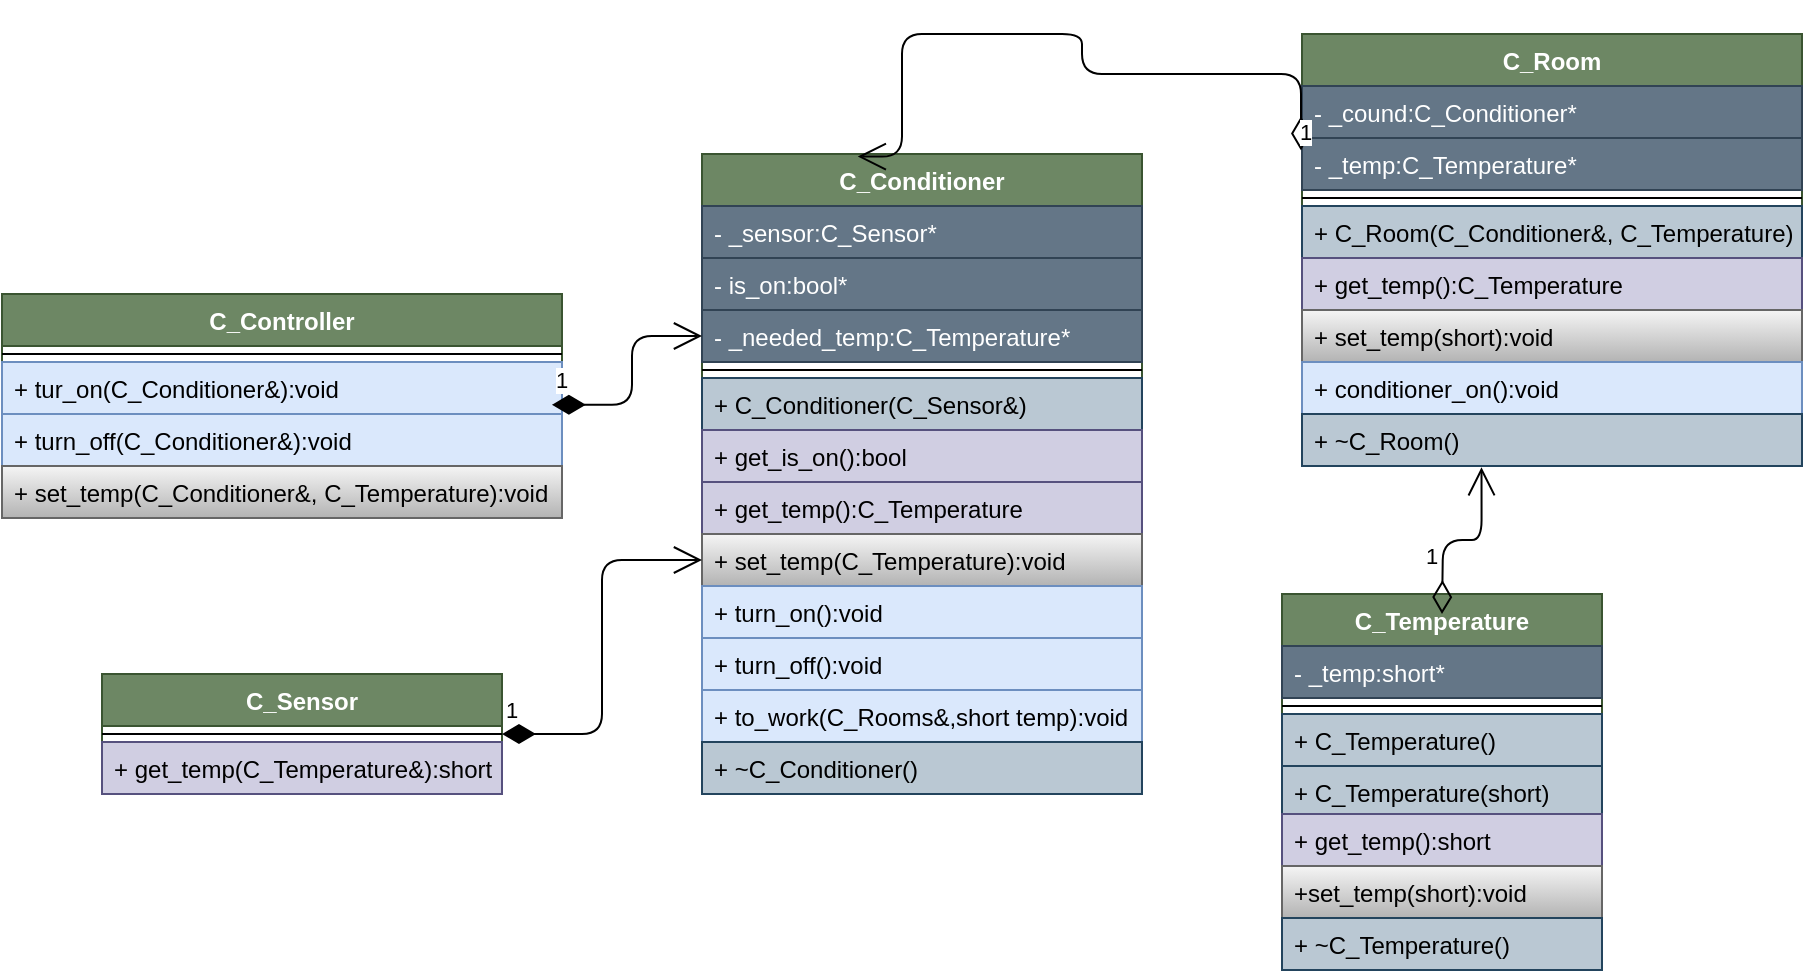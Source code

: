 <mxfile version="15.2.4" type="github">
  <diagram id="ZQxJ4kbrAzRHey3FRIob" name="Page-1">
    <mxGraphModel dx="1865" dy="489" grid="1" gridSize="10" guides="1" tooltips="1" connect="1" arrows="1" fold="1" page="1" pageScale="1" pageWidth="827" pageHeight="1169" math="0" shadow="0">
      <root>
        <mxCell id="0" />
        <mxCell id="1" parent="0" />
        <mxCell id="MPokxKRJXWADuJu9QTSA-1" value="C_Conditioner" style="swimlane;fontStyle=1;align=center;verticalAlign=top;childLayout=stackLayout;horizontal=1;startSize=26;horizontalStack=0;resizeParent=1;resizeParentMax=0;resizeLast=0;collapsible=1;marginBottom=0;fillColor=#6d8764;strokeColor=#3A5431;fontColor=#ffffff;" vertex="1" parent="1">
          <mxGeometry x="330" y="210" width="220" height="320" as="geometry" />
        </mxCell>
        <mxCell id="MPokxKRJXWADuJu9QTSA-2" value="- _sensor:C_Sensor*" style="text;strokeColor=#314354;fillColor=#647687;align=left;verticalAlign=top;spacingLeft=4;spacingRight=4;overflow=hidden;rotatable=0;points=[[0,0.5],[1,0.5]];portConstraint=eastwest;fontColor=#ffffff;" vertex="1" parent="MPokxKRJXWADuJu9QTSA-1">
          <mxGeometry y="26" width="220" height="26" as="geometry" />
        </mxCell>
        <mxCell id="MPokxKRJXWADuJu9QTSA-5" value="- is_on:bool*" style="text;strokeColor=#314354;fillColor=#647687;align=left;verticalAlign=top;spacingLeft=4;spacingRight=4;overflow=hidden;rotatable=0;points=[[0,0.5],[1,0.5]];portConstraint=eastwest;fontColor=#ffffff;" vertex="1" parent="MPokxKRJXWADuJu9QTSA-1">
          <mxGeometry y="52" width="220" height="26" as="geometry" />
        </mxCell>
        <mxCell id="MPokxKRJXWADuJu9QTSA-6" value="- _needed_temp:C_Temperature*" style="text;strokeColor=#314354;fillColor=#647687;align=left;verticalAlign=top;spacingLeft=4;spacingRight=4;overflow=hidden;rotatable=0;points=[[0,0.5],[1,0.5]];portConstraint=eastwest;fontColor=#ffffff;" vertex="1" parent="MPokxKRJXWADuJu9QTSA-1">
          <mxGeometry y="78" width="220" height="26" as="geometry" />
        </mxCell>
        <mxCell id="MPokxKRJXWADuJu9QTSA-3" value="" style="line;strokeWidth=1;fillColor=none;align=left;verticalAlign=middle;spacingTop=-1;spacingLeft=3;spacingRight=3;rotatable=0;labelPosition=right;points=[];portConstraint=eastwest;" vertex="1" parent="MPokxKRJXWADuJu9QTSA-1">
          <mxGeometry y="104" width="220" height="8" as="geometry" />
        </mxCell>
        <mxCell id="MPokxKRJXWADuJu9QTSA-7" value="+ C_Conditioner(C_Sensor&amp;)" style="text;strokeColor=#23445d;fillColor=#bac8d3;align=left;verticalAlign=top;spacingLeft=4;spacingRight=4;overflow=hidden;rotatable=0;points=[[0,0.5],[1,0.5]];portConstraint=eastwest;" vertex="1" parent="MPokxKRJXWADuJu9QTSA-1">
          <mxGeometry y="112" width="220" height="26" as="geometry" />
        </mxCell>
        <mxCell id="MPokxKRJXWADuJu9QTSA-8" value="+ get_is_on():bool" style="text;strokeColor=#56517e;fillColor=#d0cee2;align=left;verticalAlign=top;spacingLeft=4;spacingRight=4;overflow=hidden;rotatable=0;points=[[0,0.5],[1,0.5]];portConstraint=eastwest;" vertex="1" parent="MPokxKRJXWADuJu9QTSA-1">
          <mxGeometry y="138" width="220" height="26" as="geometry" />
        </mxCell>
        <mxCell id="MPokxKRJXWADuJu9QTSA-9" value="+ get_temp():C_Temperature" style="text;strokeColor=#56517e;fillColor=#d0cee2;align=left;verticalAlign=top;spacingLeft=4;spacingRight=4;overflow=hidden;rotatable=0;points=[[0,0.5],[1,0.5]];portConstraint=eastwest;" vertex="1" parent="MPokxKRJXWADuJu9QTSA-1">
          <mxGeometry y="164" width="220" height="26" as="geometry" />
        </mxCell>
        <mxCell id="MPokxKRJXWADuJu9QTSA-4" value="+ set_temp(C_Temperature):void" style="text;strokeColor=#666666;fillColor=#f5f5f5;align=left;verticalAlign=top;spacingLeft=4;spacingRight=4;overflow=hidden;rotatable=0;points=[[0,0.5],[1,0.5]];portConstraint=eastwest;gradientColor=#b3b3b3;" vertex="1" parent="MPokxKRJXWADuJu9QTSA-1">
          <mxGeometry y="190" width="220" height="26" as="geometry" />
        </mxCell>
        <mxCell id="MPokxKRJXWADuJu9QTSA-11" value="+ turn_on():void" style="text;strokeColor=#6c8ebf;fillColor=#dae8fc;align=left;verticalAlign=top;spacingLeft=4;spacingRight=4;overflow=hidden;rotatable=0;points=[[0,0.5],[1,0.5]];portConstraint=eastwest;" vertex="1" parent="MPokxKRJXWADuJu9QTSA-1">
          <mxGeometry y="216" width="220" height="26" as="geometry" />
        </mxCell>
        <mxCell id="MPokxKRJXWADuJu9QTSA-12" value="+ turn_off():void" style="text;strokeColor=#6c8ebf;fillColor=#dae8fc;align=left;verticalAlign=top;spacingLeft=4;spacingRight=4;overflow=hidden;rotatable=0;points=[[0,0.5],[1,0.5]];portConstraint=eastwest;" vertex="1" parent="MPokxKRJXWADuJu9QTSA-1">
          <mxGeometry y="242" width="220" height="26" as="geometry" />
        </mxCell>
        <mxCell id="MPokxKRJXWADuJu9QTSA-10" value="+ to_work(C_Rooms&amp;,short temp):void" style="text;strokeColor=#6c8ebf;fillColor=#dae8fc;align=left;verticalAlign=top;spacingLeft=4;spacingRight=4;overflow=hidden;rotatable=0;points=[[0,0.5],[1,0.5]];portConstraint=eastwest;" vertex="1" parent="MPokxKRJXWADuJu9QTSA-1">
          <mxGeometry y="268" width="220" height="26" as="geometry" />
        </mxCell>
        <mxCell id="MPokxKRJXWADuJu9QTSA-13" value="+ ~C_Conditioner()" style="text;strokeColor=#23445d;fillColor=#bac8d3;align=left;verticalAlign=top;spacingLeft=4;spacingRight=4;overflow=hidden;rotatable=0;points=[[0,0.5],[1,0.5]];portConstraint=eastwest;" vertex="1" parent="MPokxKRJXWADuJu9QTSA-1">
          <mxGeometry y="294" width="220" height="26" as="geometry" />
        </mxCell>
        <mxCell id="MPokxKRJXWADuJu9QTSA-15" value="C_Controller" style="swimlane;fontStyle=1;align=center;verticalAlign=top;childLayout=stackLayout;horizontal=1;startSize=26;horizontalStack=0;resizeParent=1;resizeParentMax=0;resizeLast=0;collapsible=1;marginBottom=0;fillColor=#6d8764;strokeColor=#3A5431;fontColor=#ffffff;" vertex="1" parent="1">
          <mxGeometry x="-20" y="280" width="280" height="112" as="geometry" />
        </mxCell>
        <mxCell id="MPokxKRJXWADuJu9QTSA-17" value="" style="line;strokeWidth=1;fillColor=none;align=left;verticalAlign=middle;spacingTop=-1;spacingLeft=3;spacingRight=3;rotatable=0;labelPosition=right;points=[];portConstraint=eastwest;" vertex="1" parent="MPokxKRJXWADuJu9QTSA-15">
          <mxGeometry y="26" width="280" height="8" as="geometry" />
        </mxCell>
        <mxCell id="MPokxKRJXWADuJu9QTSA-18" value="+ tur_on(C_Conditioner&amp;):void" style="text;strokeColor=#6c8ebf;fillColor=#dae8fc;align=left;verticalAlign=top;spacingLeft=4;spacingRight=4;overflow=hidden;rotatable=0;points=[[0,0.5],[1,0.5]];portConstraint=eastwest;" vertex="1" parent="MPokxKRJXWADuJu9QTSA-15">
          <mxGeometry y="34" width="280" height="26" as="geometry" />
        </mxCell>
        <mxCell id="MPokxKRJXWADuJu9QTSA-20" value="+ turn_off(C_Conditioner&amp;):void" style="text;strokeColor=#6c8ebf;fillColor=#dae8fc;align=left;verticalAlign=top;spacingLeft=4;spacingRight=4;overflow=hidden;rotatable=0;points=[[0,0.5],[1,0.5]];portConstraint=eastwest;" vertex="1" parent="MPokxKRJXWADuJu9QTSA-15">
          <mxGeometry y="60" width="280" height="26" as="geometry" />
        </mxCell>
        <mxCell id="MPokxKRJXWADuJu9QTSA-19" value="+ set_temp(C_Conditioner&amp;, C_Temperature):void" style="text;strokeColor=#666666;fillColor=#f5f5f5;align=left;verticalAlign=top;spacingLeft=4;spacingRight=4;overflow=hidden;rotatable=0;points=[[0,0.5],[1,0.5]];portConstraint=eastwest;gradientColor=#b3b3b3;" vertex="1" parent="MPokxKRJXWADuJu9QTSA-15">
          <mxGeometry y="86" width="280" height="26" as="geometry" />
        </mxCell>
        <mxCell id="MPokxKRJXWADuJu9QTSA-21" value="C_Sensor" style="swimlane;fontStyle=1;align=center;verticalAlign=top;childLayout=stackLayout;horizontal=1;startSize=26;horizontalStack=0;resizeParent=1;resizeParentMax=0;resizeLast=0;collapsible=1;marginBottom=0;fillColor=#6d8764;strokeColor=#3A5431;fontColor=#ffffff;" vertex="1" parent="1">
          <mxGeometry x="30" y="470" width="200" height="60" as="geometry" />
        </mxCell>
        <mxCell id="MPokxKRJXWADuJu9QTSA-23" value="" style="line;strokeWidth=1;fillColor=none;align=left;verticalAlign=middle;spacingTop=-1;spacingLeft=3;spacingRight=3;rotatable=0;labelPosition=right;points=[];portConstraint=eastwest;" vertex="1" parent="MPokxKRJXWADuJu9QTSA-21">
          <mxGeometry y="26" width="200" height="8" as="geometry" />
        </mxCell>
        <mxCell id="MPokxKRJXWADuJu9QTSA-24" value="+ get_temp(C_Temperature&amp;):short" style="text;strokeColor=#56517e;fillColor=#d0cee2;align=left;verticalAlign=top;spacingLeft=4;spacingRight=4;overflow=hidden;rotatable=0;points=[[0,0.5],[1,0.5]];portConstraint=eastwest;" vertex="1" parent="MPokxKRJXWADuJu9QTSA-21">
          <mxGeometry y="34" width="200" height="26" as="geometry" />
        </mxCell>
        <mxCell id="MPokxKRJXWADuJu9QTSA-25" value="C_Room" style="swimlane;fontStyle=1;align=center;verticalAlign=top;childLayout=stackLayout;horizontal=1;startSize=26;horizontalStack=0;resizeParent=1;resizeParentMax=0;resizeLast=0;collapsible=1;marginBottom=0;fillColor=#6d8764;strokeColor=#3A5431;fontColor=#ffffff;" vertex="1" parent="1">
          <mxGeometry x="630" y="150" width="250" height="216" as="geometry" />
        </mxCell>
        <mxCell id="MPokxKRJXWADuJu9QTSA-26" value="- _cound:C_Conditioner*" style="text;strokeColor=#314354;fillColor=#647687;align=left;verticalAlign=top;spacingLeft=4;spacingRight=4;overflow=hidden;rotatable=0;points=[[0,0.5],[1,0.5]];portConstraint=eastwest;fontColor=#ffffff;" vertex="1" parent="MPokxKRJXWADuJu9QTSA-25">
          <mxGeometry y="26" width="250" height="26" as="geometry" />
        </mxCell>
        <mxCell id="MPokxKRJXWADuJu9QTSA-29" value="- _temp:C_Temperature*" style="text;strokeColor=#314354;fillColor=#647687;align=left;verticalAlign=top;spacingLeft=4;spacingRight=4;overflow=hidden;rotatable=0;points=[[0,0.5],[1,0.5]];portConstraint=eastwest;fontColor=#ffffff;" vertex="1" parent="MPokxKRJXWADuJu9QTSA-25">
          <mxGeometry y="52" width="250" height="26" as="geometry" />
        </mxCell>
        <mxCell id="MPokxKRJXWADuJu9QTSA-27" value="" style="line;strokeWidth=1;fillColor=none;align=left;verticalAlign=middle;spacingTop=-1;spacingLeft=3;spacingRight=3;rotatable=0;labelPosition=right;points=[];portConstraint=eastwest;" vertex="1" parent="MPokxKRJXWADuJu9QTSA-25">
          <mxGeometry y="78" width="250" height="8" as="geometry" />
        </mxCell>
        <mxCell id="MPokxKRJXWADuJu9QTSA-30" value="+ C_Room(C_Conditioner&amp;, C_Temperature)" style="text;strokeColor=#23445d;fillColor=#bac8d3;align=left;verticalAlign=top;spacingLeft=4;spacingRight=4;overflow=hidden;rotatable=0;points=[[0,0.5],[1,0.5]];portConstraint=eastwest;" vertex="1" parent="MPokxKRJXWADuJu9QTSA-25">
          <mxGeometry y="86" width="250" height="26" as="geometry" />
        </mxCell>
        <mxCell id="MPokxKRJXWADuJu9QTSA-32" value="+ get_temp():C_Temperature" style="text;strokeColor=#56517e;fillColor=#d0cee2;align=left;verticalAlign=top;spacingLeft=4;spacingRight=4;overflow=hidden;rotatable=0;points=[[0,0.5],[1,0.5]];portConstraint=eastwest;" vertex="1" parent="MPokxKRJXWADuJu9QTSA-25">
          <mxGeometry y="112" width="250" height="26" as="geometry" />
        </mxCell>
        <mxCell id="MPokxKRJXWADuJu9QTSA-31" value="+ set_temp(short):void" style="text;strokeColor=#666666;fillColor=#f5f5f5;align=left;verticalAlign=top;spacingLeft=4;spacingRight=4;overflow=hidden;rotatable=0;points=[[0,0.5],[1,0.5]];portConstraint=eastwest;gradientColor=#b3b3b3;" vertex="1" parent="MPokxKRJXWADuJu9QTSA-25">
          <mxGeometry y="138" width="250" height="26" as="geometry" />
        </mxCell>
        <mxCell id="MPokxKRJXWADuJu9QTSA-33" value="+ conditioner_on():void" style="text;strokeColor=#6c8ebf;fillColor=#dae8fc;align=left;verticalAlign=top;spacingLeft=4;spacingRight=4;overflow=hidden;rotatable=0;points=[[0,0.5],[1,0.5]];portConstraint=eastwest;" vertex="1" parent="MPokxKRJXWADuJu9QTSA-25">
          <mxGeometry y="164" width="250" height="26" as="geometry" />
        </mxCell>
        <mxCell id="MPokxKRJXWADuJu9QTSA-28" value="+ ~C_Room()" style="text;strokeColor=#23445d;fillColor=#bac8d3;align=left;verticalAlign=top;spacingLeft=4;spacingRight=4;overflow=hidden;rotatable=0;points=[[0,0.5],[1,0.5]];portConstraint=eastwest;" vertex="1" parent="MPokxKRJXWADuJu9QTSA-25">
          <mxGeometry y="190" width="250" height="26" as="geometry" />
        </mxCell>
        <mxCell id="MPokxKRJXWADuJu9QTSA-34" value="C_Temperature" style="swimlane;fontStyle=1;align=center;verticalAlign=top;childLayout=stackLayout;horizontal=1;startSize=26;horizontalStack=0;resizeParent=1;resizeParentMax=0;resizeLast=0;collapsible=1;marginBottom=0;fillColor=#6d8764;strokeColor=#3A5431;fontColor=#ffffff;" vertex="1" parent="1">
          <mxGeometry x="620" y="430" width="160" height="188" as="geometry" />
        </mxCell>
        <mxCell id="MPokxKRJXWADuJu9QTSA-35" value="- _temp:short*" style="text;strokeColor=#314354;fillColor=#647687;align=left;verticalAlign=top;spacingLeft=4;spacingRight=4;overflow=hidden;rotatable=0;points=[[0,0.5],[1,0.5]];portConstraint=eastwest;fontColor=#ffffff;" vertex="1" parent="MPokxKRJXWADuJu9QTSA-34">
          <mxGeometry y="26" width="160" height="26" as="geometry" />
        </mxCell>
        <mxCell id="MPokxKRJXWADuJu9QTSA-36" value="" style="line;strokeWidth=1;fillColor=none;align=left;verticalAlign=middle;spacingTop=-1;spacingLeft=3;spacingRight=3;rotatable=0;labelPosition=right;points=[];portConstraint=eastwest;" vertex="1" parent="MPokxKRJXWADuJu9QTSA-34">
          <mxGeometry y="52" width="160" height="8" as="geometry" />
        </mxCell>
        <mxCell id="MPokxKRJXWADuJu9QTSA-38" value="+ C_Temperature()" style="text;strokeColor=#23445d;fillColor=#bac8d3;align=left;verticalAlign=top;spacingLeft=4;spacingRight=4;overflow=hidden;rotatable=0;points=[[0,0.5],[1,0.5]];portConstraint=eastwest;" vertex="1" parent="MPokxKRJXWADuJu9QTSA-34">
          <mxGeometry y="60" width="160" height="26" as="geometry" />
        </mxCell>
        <mxCell id="MPokxKRJXWADuJu9QTSA-40" value="+ C_Temperature(short)" style="text;strokeColor=#23445d;fillColor=#bac8d3;align=left;verticalAlign=top;spacingLeft=4;spacingRight=4;overflow=hidden;rotatable=0;points=[[0,0.5],[1,0.5]];portConstraint=eastwest;" vertex="1" parent="MPokxKRJXWADuJu9QTSA-34">
          <mxGeometry y="86" width="160" height="24" as="geometry" />
        </mxCell>
        <mxCell id="MPokxKRJXWADuJu9QTSA-39" value="+ get_temp():short&#xa;&#xa;" style="text;strokeColor=#56517e;fillColor=#d0cee2;align=left;verticalAlign=top;spacingLeft=4;spacingRight=4;overflow=hidden;rotatable=0;points=[[0,0.5],[1,0.5]];portConstraint=eastwest;" vertex="1" parent="MPokxKRJXWADuJu9QTSA-34">
          <mxGeometry y="110" width="160" height="26" as="geometry" />
        </mxCell>
        <mxCell id="MPokxKRJXWADuJu9QTSA-41" value="+set_temp(short):void" style="text;strokeColor=#666666;fillColor=#f5f5f5;align=left;verticalAlign=top;spacingLeft=4;spacingRight=4;overflow=hidden;rotatable=0;points=[[0,0.5],[1,0.5]];portConstraint=eastwest;gradientColor=#b3b3b3;" vertex="1" parent="MPokxKRJXWADuJu9QTSA-34">
          <mxGeometry y="136" width="160" height="26" as="geometry" />
        </mxCell>
        <mxCell id="MPokxKRJXWADuJu9QTSA-37" value="+ ~C_Temperature()" style="text;strokeColor=#23445d;fillColor=#bac8d3;align=left;verticalAlign=top;spacingLeft=4;spacingRight=4;overflow=hidden;rotatable=0;points=[[0,0.5],[1,0.5]];portConstraint=eastwest;" vertex="1" parent="MPokxKRJXWADuJu9QTSA-34">
          <mxGeometry y="162" width="160" height="26" as="geometry" />
        </mxCell>
        <mxCell id="MPokxKRJXWADuJu9QTSA-42" value="1" style="endArrow=open;html=1;endSize=12;startArrow=diamondThin;startSize=14;startFill=0;edgeStyle=orthogonalEdgeStyle;align=left;verticalAlign=bottom;exitX=-0.002;exitY=0.238;exitDx=0;exitDy=0;exitPerimeter=0;entryX=0.354;entryY=0.004;entryDx=0;entryDy=0;entryPerimeter=0;" edge="1" parent="1" source="MPokxKRJXWADuJu9QTSA-29" target="MPokxKRJXWADuJu9QTSA-1">
          <mxGeometry x="-1" y="3" relative="1" as="geometry">
            <mxPoint x="330" y="400" as="sourcePoint" />
            <mxPoint x="410" y="208" as="targetPoint" />
            <Array as="points">
              <mxPoint x="630" y="170" />
              <mxPoint x="520" y="170" />
              <mxPoint x="520" y="150" />
              <mxPoint x="430" y="150" />
              <mxPoint x="430" y="211" />
            </Array>
          </mxGeometry>
        </mxCell>
        <mxCell id="MPokxKRJXWADuJu9QTSA-43" value="1" style="endArrow=open;html=1;endSize=12;startArrow=diamondThin;startSize=14;startFill=0;edgeStyle=orthogonalEdgeStyle;align=left;verticalAlign=bottom;entryX=0.359;entryY=1.023;entryDx=0;entryDy=0;entryPerimeter=0;" edge="1" parent="1" target="MPokxKRJXWADuJu9QTSA-28">
          <mxGeometry x="-0.571" y="10" relative="1" as="geometry">
            <mxPoint x="700" y="440" as="sourcePoint" />
            <mxPoint x="840" y="430" as="targetPoint" />
            <mxPoint as="offset" />
          </mxGeometry>
        </mxCell>
        <mxCell id="MPokxKRJXWADuJu9QTSA-44" value="1" style="endArrow=open;html=1;endSize=12;startArrow=diamondThin;startSize=14;startFill=1;edgeStyle=orthogonalEdgeStyle;align=left;verticalAlign=bottom;exitX=0.982;exitY=-0.177;exitDx=0;exitDy=0;exitPerimeter=0;entryX=0;entryY=0.5;entryDx=0;entryDy=0;" edge="1" parent="1" source="MPokxKRJXWADuJu9QTSA-20" target="MPokxKRJXWADuJu9QTSA-6">
          <mxGeometry x="-1" y="3" relative="1" as="geometry">
            <mxPoint x="260" y="335.5" as="sourcePoint" />
            <mxPoint x="420" y="335.5" as="targetPoint" />
          </mxGeometry>
        </mxCell>
        <mxCell id="MPokxKRJXWADuJu9QTSA-45" value="1" style="endArrow=open;html=1;endSize=12;startArrow=diamondThin;startSize=14;startFill=1;edgeStyle=orthogonalEdgeStyle;align=left;verticalAlign=bottom;exitX=1;exitY=0.5;exitDx=0;exitDy=0;entryX=0;entryY=0.5;entryDx=0;entryDy=0;" edge="1" parent="1" source="MPokxKRJXWADuJu9QTSA-21" target="MPokxKRJXWADuJu9QTSA-4">
          <mxGeometry x="-1" y="3" relative="1" as="geometry">
            <mxPoint x="330" y="300" as="sourcePoint" />
            <mxPoint x="490" y="300" as="targetPoint" />
          </mxGeometry>
        </mxCell>
      </root>
    </mxGraphModel>
  </diagram>
</mxfile>
